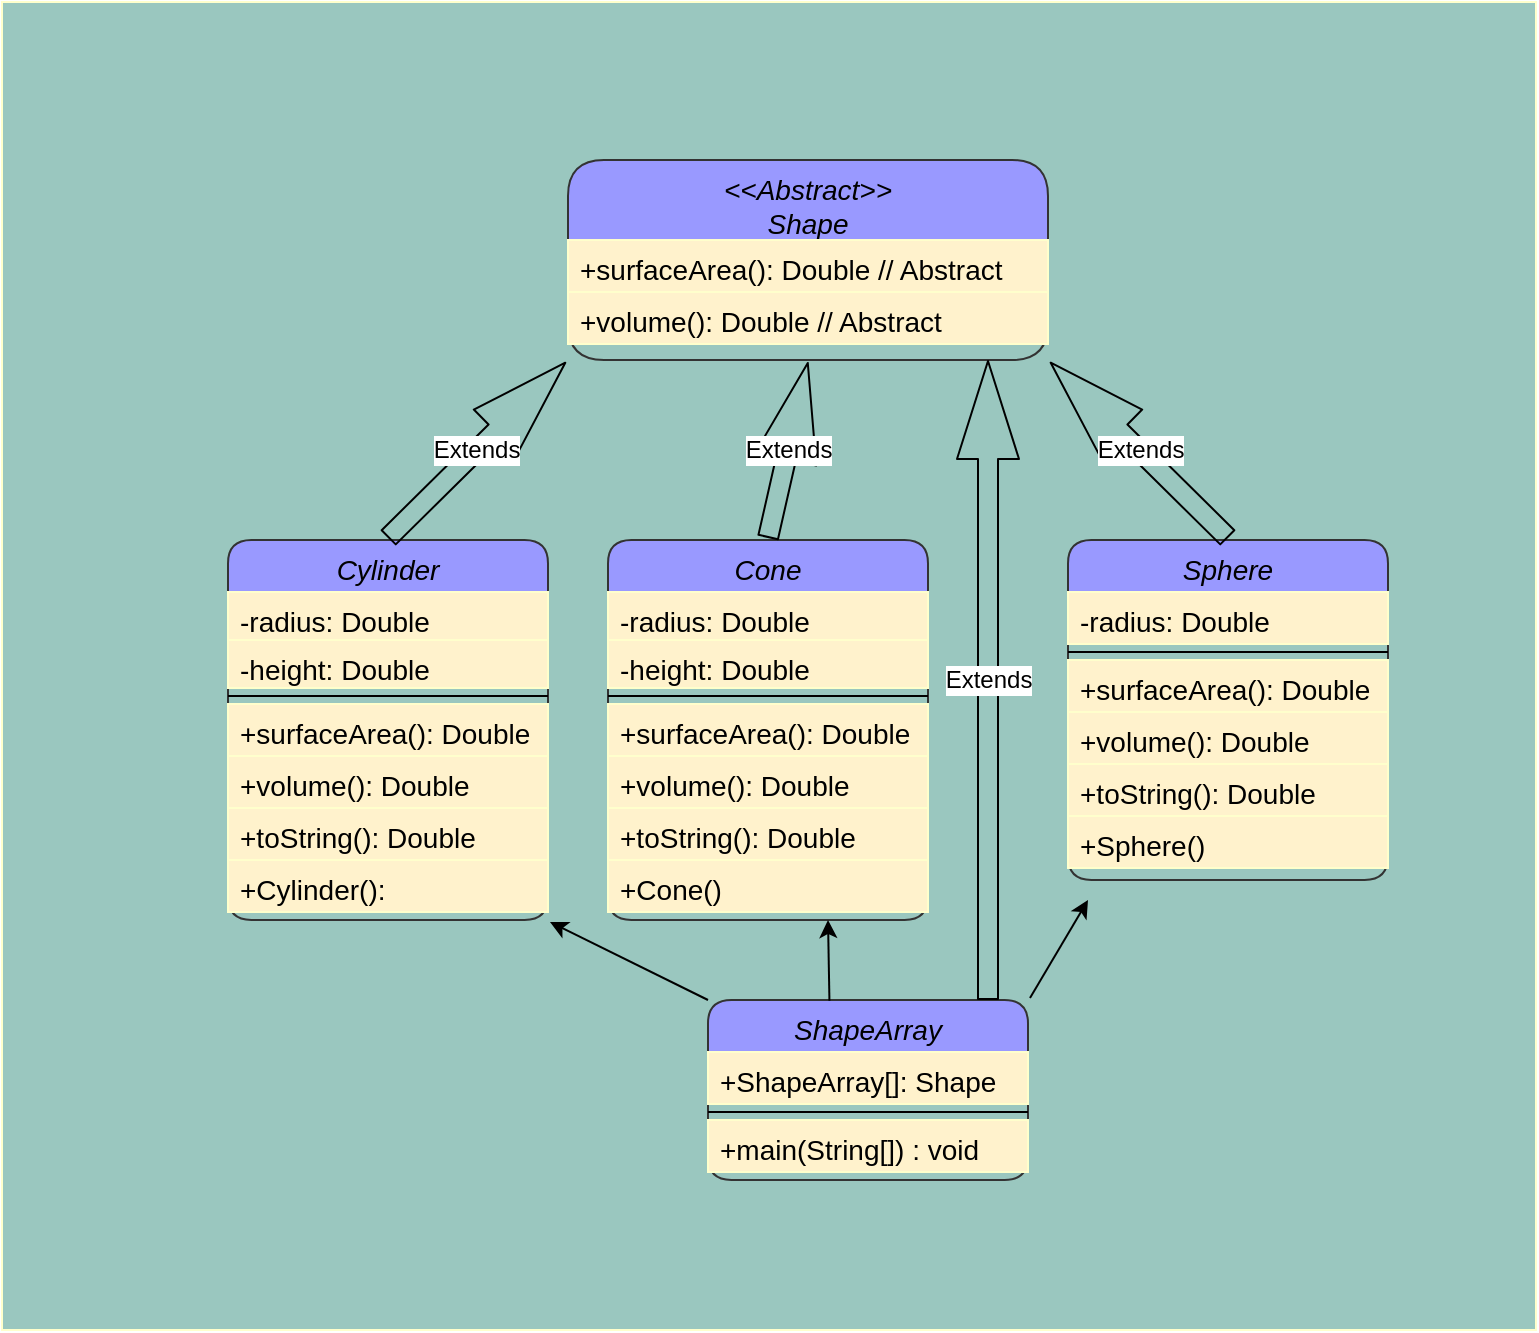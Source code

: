 <mxfile version="20.5.1" type="github">
  <diagram id="C5RBs43oDa-KdzZeNtuy" name="Page-1">
    <mxGraphModel dx="1164" dy="466" grid="0" gridSize="10" guides="1" tooltips="1" connect="1" arrows="1" fold="1" page="1" pageScale="1" pageWidth="827" pageHeight="1169" math="0" shadow="0">
      <root>
        <mxCell id="WIyWlLk6GJQsqaUBKTNV-0" />
        <mxCell id="WIyWlLk6GJQsqaUBKTNV-1" parent="WIyWlLk6GJQsqaUBKTNV-0" />
        <mxCell id="t3KDRrDpuuuhm4bkUg3u-71" value="" style="rounded=0;whiteSpace=wrap;html=1;labelBackgroundColor=none;strokeColor=#FFFFCC;fontFamily=Helvetica;fontSize=14;fontColor=default;fillColor=#9AC7BF;" vertex="1" parent="WIyWlLk6GJQsqaUBKTNV-1">
          <mxGeometry x="37" y="61" width="767" height="664" as="geometry" />
        </mxCell>
        <mxCell id="zkfFHV4jXpPFQw0GAbJ--0" value="&lt;&lt;Abstract&gt;&gt;&#xa;Shape" style="swimlane;fontStyle=2;align=center;verticalAlign=top;childLayout=stackLayout;horizontal=1;startSize=40;horizontalStack=0;resizeParent=1;resizeLast=0;collapsible=1;marginBottom=0;rounded=1;shadow=0;strokeWidth=1;fontSize=14;fillColor=#9999FF;strokeColor=#333333;perimeterSpacing=1;" parent="WIyWlLk6GJQsqaUBKTNV-1" vertex="1">
          <mxGeometry x="320" y="140" width="240" height="100" as="geometry">
            <mxRectangle x="230" y="140" width="160" height="26" as="alternateBounds" />
          </mxGeometry>
        </mxCell>
        <mxCell id="zkfFHV4jXpPFQw0GAbJ--5" value="+surfaceArea(): Double // Abstract" style="text;align=left;verticalAlign=top;spacingLeft=4;spacingRight=4;overflow=hidden;rotatable=0;points=[[0,0.5],[1,0.5]];portConstraint=eastwest;fontSize=14;fillColor=#fff2cc;strokeColor=#FFFFCC;" parent="zkfFHV4jXpPFQw0GAbJ--0" vertex="1">
          <mxGeometry y="40" width="240" height="26" as="geometry" />
        </mxCell>
        <mxCell id="t3KDRrDpuuuhm4bkUg3u-1" value="+volume(): Double // Abstract" style="text;align=left;verticalAlign=top;spacingLeft=4;spacingRight=4;overflow=hidden;rotatable=0;points=[[0,0.5],[1,0.5]];portConstraint=eastwest;fontSize=14;fillColor=#fff2cc;strokeColor=#FFFFCC;" vertex="1" parent="zkfFHV4jXpPFQw0GAbJ--0">
          <mxGeometry y="66" width="240" height="26" as="geometry" />
        </mxCell>
        <mxCell id="t3KDRrDpuuuhm4bkUg3u-2" value="Sphere" style="swimlane;fontStyle=2;align=center;verticalAlign=top;childLayout=stackLayout;horizontal=1;startSize=26;horizontalStack=0;resizeParent=1;resizeLast=0;collapsible=1;marginBottom=0;rounded=1;shadow=0;strokeWidth=1;fontSize=14;labelBackgroundColor=none;fillColor=#9999FF;strokeColor=#333333;perimeterSpacing=1;" vertex="1" parent="WIyWlLk6GJQsqaUBKTNV-1">
          <mxGeometry x="570" y="330" width="160" height="170" as="geometry">
            <mxRectangle x="420" y="150" width="160" height="26" as="alternateBounds" />
          </mxGeometry>
        </mxCell>
        <mxCell id="t3KDRrDpuuuhm4bkUg3u-3" value="-radius: Double" style="text;align=left;verticalAlign=top;spacingLeft=4;spacingRight=4;overflow=hidden;rotatable=0;points=[[0,0.5],[1,0.5]];portConstraint=eastwest;fillColor=#fff2cc;strokeColor=#FFFFCC;fontSize=14;" vertex="1" parent="t3KDRrDpuuuhm4bkUg3u-2">
          <mxGeometry y="26" width="160" height="26" as="geometry" />
        </mxCell>
        <mxCell id="t3KDRrDpuuuhm4bkUg3u-4" value="" style="line;html=1;strokeWidth=1;align=left;verticalAlign=middle;spacingTop=-1;spacingLeft=3;spacingRight=3;rotatable=0;labelPosition=right;points=[];portConstraint=eastwest;" vertex="1" parent="t3KDRrDpuuuhm4bkUg3u-2">
          <mxGeometry y="52" width="160" height="8" as="geometry" />
        </mxCell>
        <mxCell id="t3KDRrDpuuuhm4bkUg3u-5" value="+surfaceArea(): Double" style="text;align=left;verticalAlign=top;spacingLeft=4;spacingRight=4;overflow=hidden;rotatable=0;points=[[0,0.5],[1,0.5]];portConstraint=eastwest;fontSize=14;fillColor=#fff2cc;strokeColor=#FFFFCC;" vertex="1" parent="t3KDRrDpuuuhm4bkUg3u-2">
          <mxGeometry y="60" width="160" height="26" as="geometry" />
        </mxCell>
        <mxCell id="t3KDRrDpuuuhm4bkUg3u-6" value="+volume(): Double" style="text;align=left;verticalAlign=top;spacingLeft=4;spacingRight=4;overflow=hidden;rotatable=0;points=[[0,0.5],[1,0.5]];portConstraint=eastwest;fontSize=14;fillColor=#fff2cc;strokeColor=#FFFFCC;" vertex="1" parent="t3KDRrDpuuuhm4bkUg3u-2">
          <mxGeometry y="86" width="160" height="26" as="geometry" />
        </mxCell>
        <mxCell id="t3KDRrDpuuuhm4bkUg3u-7" value="+toString(): Double" style="text;align=left;verticalAlign=top;spacingLeft=4;spacingRight=4;overflow=hidden;rotatable=0;points=[[0,0.5],[1,0.5]];portConstraint=eastwest;fontSize=14;fillColor=#fff2cc;strokeColor=#FFFFCC;" vertex="1" parent="t3KDRrDpuuuhm4bkUg3u-2">
          <mxGeometry y="112" width="160" height="26" as="geometry" />
        </mxCell>
        <mxCell id="t3KDRrDpuuuhm4bkUg3u-19" value="+Sphere()" style="text;align=left;verticalAlign=top;spacingLeft=4;spacingRight=4;overflow=hidden;rotatable=0;points=[[0,0.5],[1,0.5]];portConstraint=eastwest;fontSize=14;fillColor=#fff2cc;strokeColor=#FFFFCC;" vertex="1" parent="t3KDRrDpuuuhm4bkUg3u-2">
          <mxGeometry y="138" width="160" height="26" as="geometry" />
        </mxCell>
        <mxCell id="t3KDRrDpuuuhm4bkUg3u-20" value="Cylinder" style="swimlane;fontStyle=2;align=center;verticalAlign=top;childLayout=stackLayout;horizontal=1;startSize=26;horizontalStack=0;resizeParent=1;resizeLast=0;collapsible=1;marginBottom=0;rounded=1;shadow=0;strokeWidth=1;fontSize=14;fillColor=#9999FF;strokeColor=#333333;perimeterSpacing=1;" vertex="1" parent="WIyWlLk6GJQsqaUBKTNV-1">
          <mxGeometry x="150" y="330" width="160" height="190" as="geometry">
            <mxRectangle x="420" y="150" width="160" height="26" as="alternateBounds" />
          </mxGeometry>
        </mxCell>
        <mxCell id="t3KDRrDpuuuhm4bkUg3u-21" value="-radius: Double" style="text;align=left;verticalAlign=top;spacingLeft=4;spacingRight=4;overflow=hidden;rotatable=0;points=[[0,0.5],[1,0.5]];portConstraint=eastwest;fontSize=14;fillColor=#fff2cc;strokeColor=#FFFFCC;" vertex="1" parent="t3KDRrDpuuuhm4bkUg3u-20">
          <mxGeometry y="26" width="160" height="24" as="geometry" />
        </mxCell>
        <mxCell id="t3KDRrDpuuuhm4bkUg3u-28" value="-height: Double" style="text;align=left;verticalAlign=top;spacingLeft=4;spacingRight=4;overflow=hidden;rotatable=0;points=[[0,0.5],[1,0.5]];portConstraint=eastwest;fontSize=14;fillColor=#fff2cc;strokeColor=#FFFFCC;" vertex="1" parent="t3KDRrDpuuuhm4bkUg3u-20">
          <mxGeometry y="50" width="160" height="24" as="geometry" />
        </mxCell>
        <mxCell id="t3KDRrDpuuuhm4bkUg3u-22" value="" style="line;html=1;strokeWidth=1;align=left;verticalAlign=middle;spacingTop=-1;spacingLeft=3;spacingRight=3;rotatable=0;labelPosition=right;points=[];portConstraint=eastwest;" vertex="1" parent="t3KDRrDpuuuhm4bkUg3u-20">
          <mxGeometry y="74" width="160" height="8" as="geometry" />
        </mxCell>
        <mxCell id="t3KDRrDpuuuhm4bkUg3u-23" value="+surfaceArea(): Double" style="text;align=left;verticalAlign=top;spacingLeft=4;spacingRight=4;overflow=hidden;rotatable=0;points=[[0,0.5],[1,0.5]];portConstraint=eastwest;fontSize=14;fillColor=#fff2cc;strokeColor=#FFFFCC;" vertex="1" parent="t3KDRrDpuuuhm4bkUg3u-20">
          <mxGeometry y="82" width="160" height="26" as="geometry" />
        </mxCell>
        <mxCell id="t3KDRrDpuuuhm4bkUg3u-24" value="+volume(): Double" style="text;align=left;verticalAlign=top;spacingLeft=4;spacingRight=4;overflow=hidden;rotatable=0;points=[[0,0.5],[1,0.5]];portConstraint=eastwest;fontSize=14;fillColor=#fff2cc;strokeColor=#FFFFCC;" vertex="1" parent="t3KDRrDpuuuhm4bkUg3u-20">
          <mxGeometry y="108" width="160" height="26" as="geometry" />
        </mxCell>
        <mxCell id="t3KDRrDpuuuhm4bkUg3u-25" value="+toString(): Double" style="text;align=left;verticalAlign=top;spacingLeft=4;spacingRight=4;overflow=hidden;rotatable=0;points=[[0,0.5],[1,0.5]];portConstraint=eastwest;fontSize=14;fillColor=#fff2cc;strokeColor=#FFFFCC;" vertex="1" parent="t3KDRrDpuuuhm4bkUg3u-20">
          <mxGeometry y="134" width="160" height="26" as="geometry" />
        </mxCell>
        <mxCell id="t3KDRrDpuuuhm4bkUg3u-26" value="+Cylinder(): " style="text;align=left;verticalAlign=top;spacingLeft=4;spacingRight=4;overflow=hidden;rotatable=0;points=[[0,0.5],[1,0.5]];portConstraint=eastwest;fontSize=14;fillColor=#fff2cc;strokeColor=#FFFFCC;" vertex="1" parent="t3KDRrDpuuuhm4bkUg3u-20">
          <mxGeometry y="160" width="160" height="26" as="geometry" />
        </mxCell>
        <mxCell id="t3KDRrDpuuuhm4bkUg3u-29" value="Cone" style="swimlane;fontStyle=2;align=center;verticalAlign=top;childLayout=stackLayout;horizontal=1;startSize=26;horizontalStack=0;resizeParent=1;resizeLast=0;collapsible=1;marginBottom=0;rounded=1;shadow=0;strokeWidth=1;fontSize=14;fillColor=#9999FF;strokeColor=#333333;perimeterSpacing=1;" vertex="1" parent="WIyWlLk6GJQsqaUBKTNV-1">
          <mxGeometry x="340" y="330" width="160" height="190" as="geometry">
            <mxRectangle x="420" y="150" width="160" height="26" as="alternateBounds" />
          </mxGeometry>
        </mxCell>
        <mxCell id="t3KDRrDpuuuhm4bkUg3u-30" value="-radius: Double" style="text;align=left;verticalAlign=top;spacingLeft=4;spacingRight=4;overflow=hidden;rotatable=0;points=[[0,0.5],[1,0.5]];portConstraint=eastwest;fontSize=14;fillColor=#fff2cc;strokeColor=#FFFFCC;" vertex="1" parent="t3KDRrDpuuuhm4bkUg3u-29">
          <mxGeometry y="26" width="160" height="24" as="geometry" />
        </mxCell>
        <mxCell id="t3KDRrDpuuuhm4bkUg3u-31" value="-height: Double" style="text;align=left;verticalAlign=top;spacingLeft=4;spacingRight=4;overflow=hidden;rotatable=0;points=[[0,0.5],[1,0.5]];portConstraint=eastwest;fontSize=14;fillColor=#fff2cc;strokeColor=#FFFFCC;" vertex="1" parent="t3KDRrDpuuuhm4bkUg3u-29">
          <mxGeometry y="50" width="160" height="24" as="geometry" />
        </mxCell>
        <mxCell id="t3KDRrDpuuuhm4bkUg3u-32" value="" style="line;html=1;strokeWidth=1;align=left;verticalAlign=middle;spacingTop=-1;spacingLeft=3;spacingRight=3;rotatable=0;labelPosition=right;points=[];portConstraint=eastwest;" vertex="1" parent="t3KDRrDpuuuhm4bkUg3u-29">
          <mxGeometry y="74" width="160" height="8" as="geometry" />
        </mxCell>
        <mxCell id="t3KDRrDpuuuhm4bkUg3u-33" value="+surfaceArea(): Double" style="text;align=left;verticalAlign=top;spacingLeft=4;spacingRight=4;overflow=hidden;rotatable=0;points=[[0,0.5],[1,0.5]];portConstraint=eastwest;fontSize=14;fillColor=#fff2cc;strokeColor=#FFFFCC;" vertex="1" parent="t3KDRrDpuuuhm4bkUg3u-29">
          <mxGeometry y="82" width="160" height="26" as="geometry" />
        </mxCell>
        <mxCell id="t3KDRrDpuuuhm4bkUg3u-34" value="+volume(): Double" style="text;align=left;verticalAlign=top;spacingLeft=4;spacingRight=4;overflow=hidden;rotatable=0;points=[[0,0.5],[1,0.5]];portConstraint=eastwest;fontSize=14;fillColor=#fff2cc;strokeColor=#FFFFCC;" vertex="1" parent="t3KDRrDpuuuhm4bkUg3u-29">
          <mxGeometry y="108" width="160" height="26" as="geometry" />
        </mxCell>
        <mxCell id="t3KDRrDpuuuhm4bkUg3u-35" value="+toString(): Double" style="text;align=left;verticalAlign=top;spacingLeft=4;spacingRight=4;overflow=hidden;rotatable=0;points=[[0,0.5],[1,0.5]];portConstraint=eastwest;fontSize=14;fillColor=#fff2cc;strokeColor=#FFFFCC;" vertex="1" parent="t3KDRrDpuuuhm4bkUg3u-29">
          <mxGeometry y="134" width="160" height="26" as="geometry" />
        </mxCell>
        <mxCell id="t3KDRrDpuuuhm4bkUg3u-36" value="+Cone()" style="text;align=left;verticalAlign=top;spacingLeft=4;spacingRight=4;overflow=hidden;rotatable=0;points=[[0,0.5],[1,0.5]];portConstraint=eastwest;fontSize=14;fillColor=#fff2cc;strokeColor=#FFFFCC;" vertex="1" parent="t3KDRrDpuuuhm4bkUg3u-29">
          <mxGeometry y="160" width="160" height="26" as="geometry" />
        </mxCell>
        <mxCell id="t3KDRrDpuuuhm4bkUg3u-54" value="ShapeArray" style="swimlane;fontStyle=2;align=center;verticalAlign=top;childLayout=stackLayout;horizontal=1;startSize=26;horizontalStack=0;resizeParent=1;resizeLast=0;collapsible=1;marginBottom=0;rounded=1;shadow=0;strokeWidth=1;fontSize=14;fillColor=#9999FF;strokeColor=#333333;perimeterSpacing=1;" vertex="1" parent="WIyWlLk6GJQsqaUBKTNV-1">
          <mxGeometry x="390" y="560" width="160" height="90" as="geometry">
            <mxRectangle x="420" y="150" width="160" height="26" as="alternateBounds" />
          </mxGeometry>
        </mxCell>
        <mxCell id="t3KDRrDpuuuhm4bkUg3u-55" value="+ShapeArray[]: Shape" style="text;align=left;verticalAlign=top;spacingLeft=4;spacingRight=4;overflow=hidden;rotatable=0;points=[[0,0.5],[1,0.5]];portConstraint=eastwest;fontSize=14;fillColor=#fff2cc;strokeColor=#FFFFCC;" vertex="1" parent="t3KDRrDpuuuhm4bkUg3u-54">
          <mxGeometry y="26" width="160" height="26" as="geometry" />
        </mxCell>
        <mxCell id="t3KDRrDpuuuhm4bkUg3u-56" value="" style="line;html=1;strokeWidth=1;align=left;verticalAlign=middle;spacingTop=-1;spacingLeft=3;spacingRight=3;rotatable=0;labelPosition=right;points=[];portConstraint=eastwest;" vertex="1" parent="t3KDRrDpuuuhm4bkUg3u-54">
          <mxGeometry y="52" width="160" height="8" as="geometry" />
        </mxCell>
        <mxCell id="t3KDRrDpuuuhm4bkUg3u-57" value="+main(String[]) : void" style="text;align=left;verticalAlign=top;spacingLeft=4;spacingRight=4;overflow=hidden;rotatable=0;points=[[0,0.5],[1,0.5]];portConstraint=eastwest;fontSize=14;fillColor=#fff2cc;strokeColor=#FFFFCC;" vertex="1" parent="t3KDRrDpuuuhm4bkUg3u-54">
          <mxGeometry y="60" width="160" height="26" as="geometry" />
        </mxCell>
        <mxCell id="t3KDRrDpuuuhm4bkUg3u-63" value="" style="endArrow=classic;html=1;rounded=0;fontSize=14;exitX=0.381;exitY=0.015;exitDx=0;exitDy=0;exitPerimeter=0;" edge="1" parent="WIyWlLk6GJQsqaUBKTNV-1" source="t3KDRrDpuuuhm4bkUg3u-54">
          <mxGeometry width="50" height="50" relative="1" as="geometry">
            <mxPoint x="440" y="550" as="sourcePoint" />
            <mxPoint x="450" y="520" as="targetPoint" />
          </mxGeometry>
        </mxCell>
        <mxCell id="t3KDRrDpuuuhm4bkUg3u-64" value="" style="endArrow=classic;html=1;rounded=0;fontSize=14;entryX=1;entryY=1;entryDx=0;entryDy=0;" edge="1" parent="WIyWlLk6GJQsqaUBKTNV-1" target="t3KDRrDpuuuhm4bkUg3u-20">
          <mxGeometry width="50" height="50" relative="1" as="geometry">
            <mxPoint x="390" y="560" as="sourcePoint" />
            <mxPoint x="190" y="340" as="targetPoint" />
          </mxGeometry>
        </mxCell>
        <mxCell id="t3KDRrDpuuuhm4bkUg3u-65" value="" style="endArrow=classic;html=1;rounded=0;fontSize=14;exitX=1;exitY=0;exitDx=0;exitDy=0;" edge="1" parent="WIyWlLk6GJQsqaUBKTNV-1" source="t3KDRrDpuuuhm4bkUg3u-54">
          <mxGeometry width="50" height="50" relative="1" as="geometry">
            <mxPoint x="399" y="569" as="sourcePoint" />
            <mxPoint x="580" y="510" as="targetPoint" />
          </mxGeometry>
        </mxCell>
        <mxCell id="t3KDRrDpuuuhm4bkUg3u-66" value="Extends" style="endArrow=block;endSize=16;endFill=0;html=1;rounded=1;labelBackgroundColor=default;strokeColor=default;fontFamily=Helvetica;fontSize=12;fontColor=default;targetPerimeterSpacing=8;shape=flexArrow;curved=1;entryX=0;entryY=1;entryDx=0;entryDy=0;exitX=0.5;exitY=0;exitDx=0;exitDy=0;" edge="1" parent="WIyWlLk6GJQsqaUBKTNV-1" source="t3KDRrDpuuuhm4bkUg3u-20" target="zkfFHV4jXpPFQw0GAbJ--0">
          <mxGeometry width="160" relative="1" as="geometry">
            <mxPoint x="230" y="330" as="sourcePoint" />
            <mxPoint x="330" y="270" as="targetPoint" />
          </mxGeometry>
        </mxCell>
        <mxCell id="t3KDRrDpuuuhm4bkUg3u-68" value="Extends" style="endArrow=block;endSize=16;endFill=0;html=1;rounded=1;labelBackgroundColor=default;strokeColor=default;fontFamily=Helvetica;fontSize=12;fontColor=default;targetPerimeterSpacing=8;shape=flexArrow;curved=1;entryX=0.5;entryY=1;entryDx=0;entryDy=0;exitX=0.5;exitY=0;exitDx=0;exitDy=0;" edge="1" parent="WIyWlLk6GJQsqaUBKTNV-1" source="t3KDRrDpuuuhm4bkUg3u-29" target="zkfFHV4jXpPFQw0GAbJ--0">
          <mxGeometry width="160" relative="1" as="geometry">
            <mxPoint x="240" y="349" as="sourcePoint" />
            <mxPoint x="329" y="231" as="targetPoint" />
          </mxGeometry>
        </mxCell>
        <mxCell id="t3KDRrDpuuuhm4bkUg3u-69" value="Extends" style="endArrow=block;endSize=16;endFill=0;html=1;rounded=1;labelBackgroundColor=default;strokeColor=default;fontFamily=Helvetica;fontSize=12;fontColor=default;targetPerimeterSpacing=8;shape=flexArrow;curved=1;" edge="1" parent="WIyWlLk6GJQsqaUBKTNV-1">
          <mxGeometry width="160" relative="1" as="geometry">
            <mxPoint x="530" y="560" as="sourcePoint" />
            <mxPoint x="530" y="240" as="targetPoint" />
          </mxGeometry>
        </mxCell>
        <mxCell id="t3KDRrDpuuuhm4bkUg3u-70" value="Extends" style="endArrow=block;endSize=16;endFill=0;html=1;rounded=1;labelBackgroundColor=default;strokeColor=default;fontFamily=Helvetica;fontSize=12;fontColor=default;targetPerimeterSpacing=8;shape=flexArrow;curved=1;entryX=1;entryY=1;entryDx=0;entryDy=0;exitX=0.5;exitY=0;exitDx=0;exitDy=0;" edge="1" parent="WIyWlLk6GJQsqaUBKTNV-1" source="t3KDRrDpuuuhm4bkUg3u-2" target="zkfFHV4jXpPFQw0GAbJ--0">
          <mxGeometry width="160" relative="1" as="geometry">
            <mxPoint x="260" y="369" as="sourcePoint" />
            <mxPoint x="349" y="251" as="targetPoint" />
          </mxGeometry>
        </mxCell>
      </root>
    </mxGraphModel>
  </diagram>
</mxfile>
